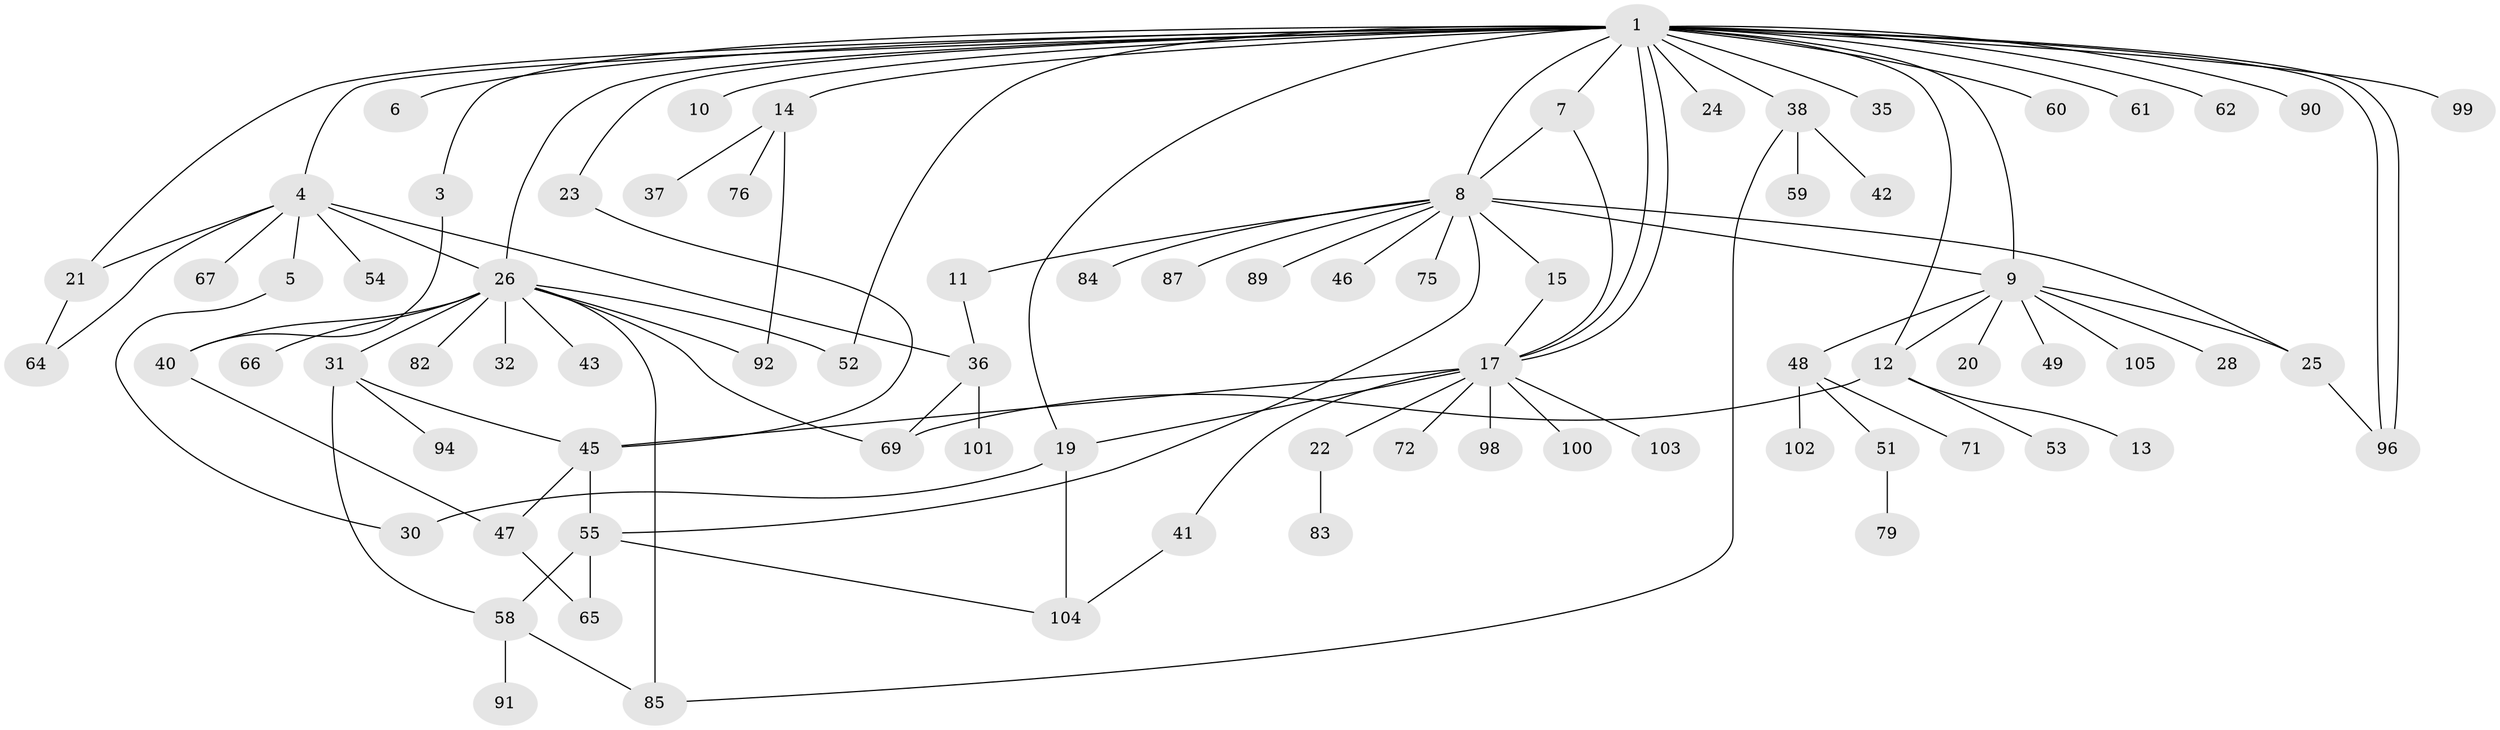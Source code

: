 // Generated by graph-tools (version 1.1) at 2025/51/02/27/25 19:51:59]
// undirected, 79 vertices, 108 edges
graph export_dot {
graph [start="1"]
  node [color=gray90,style=filled];
  1 [super="+2"];
  3 [super="+93"];
  4 [super="+27"];
  5;
  6;
  7;
  8 [super="+34"];
  9 [super="+16"];
  10;
  11 [super="+57"];
  12 [super="+63"];
  13;
  14 [super="+18"];
  15;
  17 [super="+50"];
  19 [super="+39"];
  20;
  21;
  22;
  23 [super="+81"];
  24;
  25 [super="+88"];
  26 [super="+29"];
  28;
  30 [super="+33"];
  31 [super="+44"];
  32;
  35;
  36;
  37 [super="+74"];
  38 [super="+73"];
  40;
  41;
  42;
  43;
  45 [super="+56"];
  46;
  47 [super="+68"];
  48 [super="+95"];
  49;
  51;
  52;
  53;
  54;
  55 [super="+97"];
  58 [super="+77"];
  59;
  60;
  61;
  62;
  64 [super="+70"];
  65 [super="+78"];
  66;
  67;
  69 [super="+80"];
  71;
  72;
  75;
  76;
  79;
  82;
  83;
  84;
  85 [super="+86"];
  87;
  89;
  90;
  91;
  92;
  94;
  96 [super="+106"];
  98;
  99;
  100;
  101;
  102;
  103;
  104;
  105;
  1 -- 3;
  1 -- 4;
  1 -- 6;
  1 -- 7;
  1 -- 8;
  1 -- 10;
  1 -- 17;
  1 -- 17;
  1 -- 21;
  1 -- 23;
  1 -- 26;
  1 -- 35;
  1 -- 38;
  1 -- 52;
  1 -- 62;
  1 -- 90;
  1 -- 96;
  1 -- 96;
  1 -- 99;
  1 -- 19;
  1 -- 60;
  1 -- 24;
  1 -- 9;
  1 -- 12;
  1 -- 61;
  1 -- 14;
  3 -- 40;
  4 -- 5;
  4 -- 54;
  4 -- 64;
  4 -- 67;
  4 -- 26;
  4 -- 21;
  4 -- 36;
  5 -- 30;
  7 -- 8;
  7 -- 17;
  8 -- 9;
  8 -- 11;
  8 -- 15;
  8 -- 25;
  8 -- 46;
  8 -- 55;
  8 -- 75;
  8 -- 84;
  8 -- 87;
  8 -- 89;
  9 -- 48;
  9 -- 49;
  9 -- 105;
  9 -- 20;
  9 -- 28;
  9 -- 25;
  9 -- 12;
  11 -- 36;
  12 -- 13;
  12 -- 53;
  12 -- 69;
  14 -- 37;
  14 -- 76;
  14 -- 92;
  15 -- 17;
  17 -- 19;
  17 -- 22;
  17 -- 41;
  17 -- 45 [weight=2];
  17 -- 72;
  17 -- 98;
  17 -- 100;
  17 -- 103;
  19 -- 30;
  19 -- 104;
  21 -- 64;
  22 -- 83;
  23 -- 45;
  25 -- 96;
  26 -- 32;
  26 -- 43;
  26 -- 66;
  26 -- 82;
  26 -- 85;
  26 -- 92;
  26 -- 52;
  26 -- 40;
  26 -- 31;
  26 -- 69;
  31 -- 45;
  31 -- 94;
  31 -- 58;
  36 -- 69;
  36 -- 101;
  38 -- 42;
  38 -- 59;
  38 -- 85;
  40 -- 47;
  41 -- 104;
  45 -- 55;
  45 -- 47;
  47 -- 65;
  48 -- 51;
  48 -- 71;
  48 -- 102;
  51 -- 79;
  55 -- 65;
  55 -- 104;
  55 -- 58;
  58 -- 85;
  58 -- 91;
}
